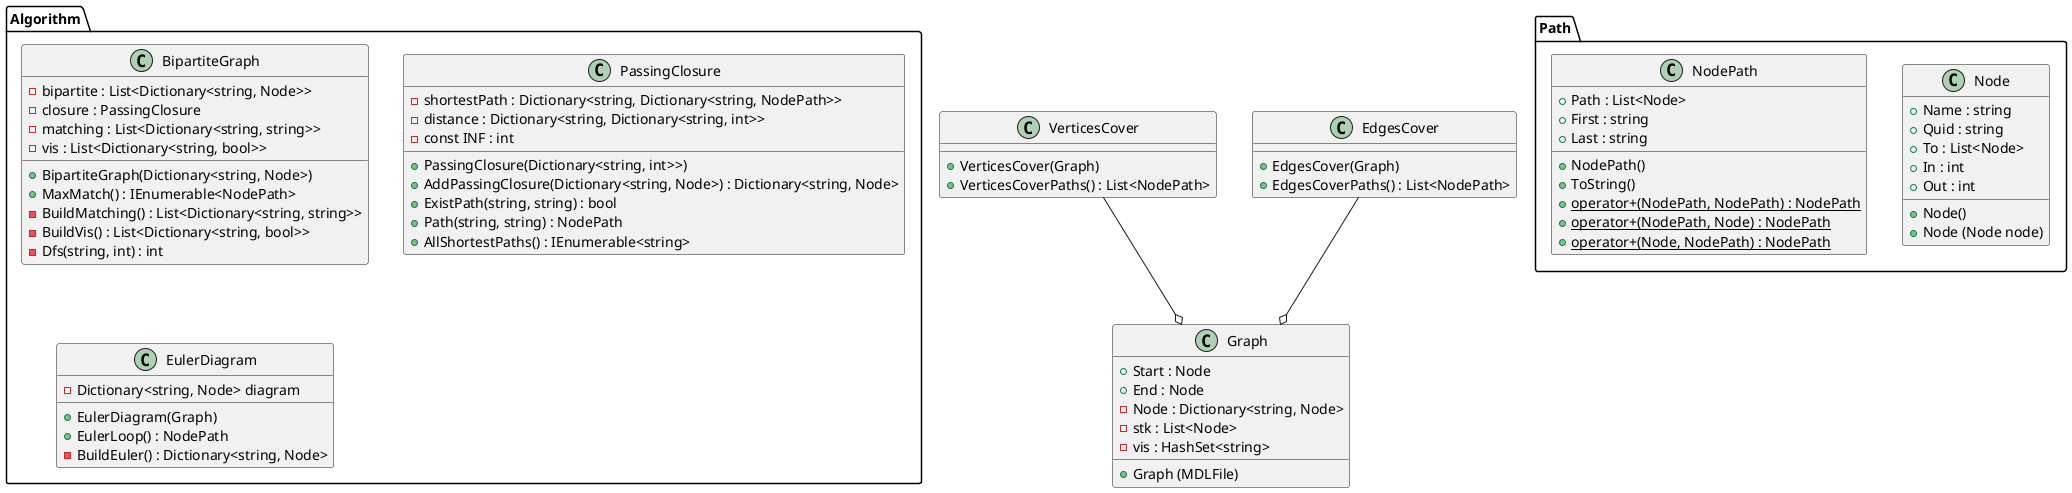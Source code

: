 @startuml Class Diagram
package Algorithm{
    class BipartiteGraph{
        - bipartite : List<Dictionary<string, Node>>
        - closure : PassingClosure
        - matching : List<Dictionary<string, string>>
        - vis : List<Dictionary<string, bool>>

        + BipartiteGraph(Dictionary<string, Node>)
        + MaxMatch() : IEnumerable<NodePath>
        - BuildMatching() : List<Dictionary<string, string>>
        - BuildVis() : List<Dictionary<string, bool>>
        - Dfs(string, int) : int
    }
    class PassingClosure{
        - shortestPath : Dictionary<string, Dictionary<string, NodePath>>
        - distance : Dictionary<string, Dictionary<string, int>>
        - const INF : int

        + PassingClosure(Dictionary<string, int>>)
        + AddPassingClosure(Dictionary<string, Node>) : Dictionary<string, Node>
        + ExistPath(string, string) : bool
        + Path(string, string) : NodePath
        + AllShortestPaths() : IEnumerable<string>
    }
    class EulerDiagram{
        - Dictionary<string, Node> diagram

        + EulerDiagram(Graph)
        + EulerLoop() : NodePath
        - BuildEuler() : Dictionary<string, Node>
    }
}
package Path{
    class Node{
        + Name : string
        + Quid : string
        + To : List<Node>
        + In : int
        + Out : int

        + Node()
        + Node (Node node)
    }
    class NodePath{
        + Path : List<Node>
        + First : string
        + Last : string

        + NodePath()
        + ToString()
        + {static} operator+(NodePath, NodePath) : NodePath
        + {static} operator+(NodePath, Node) : NodePath
        + {static} operator+(Node, NodePath) : NodePath
    }
}
class Graph{
    + Start : Node
    + End : Node
    - Node : Dictionary<string, Node>
    - stk : List<Node>
    - vis : HashSet<string>

    + Graph (MDLFile)
    ' + VerticesCover() : List<NodePath>
    ' + EdgesCover() : List<NodePath>
    ' - Dfs (string, List<NodePath>, HashSet<string>) : void
}
class VerticesCover{
    + VerticesCover(Graph)
    + VerticesCoverPaths() : List<NodePath>
}
class EdgesCover{
    + EdgesCover(Graph)
    + EdgesCoverPaths() : List<NodePath>
}
EdgesCover --o Graph
VerticesCover --o Graph
@enduml